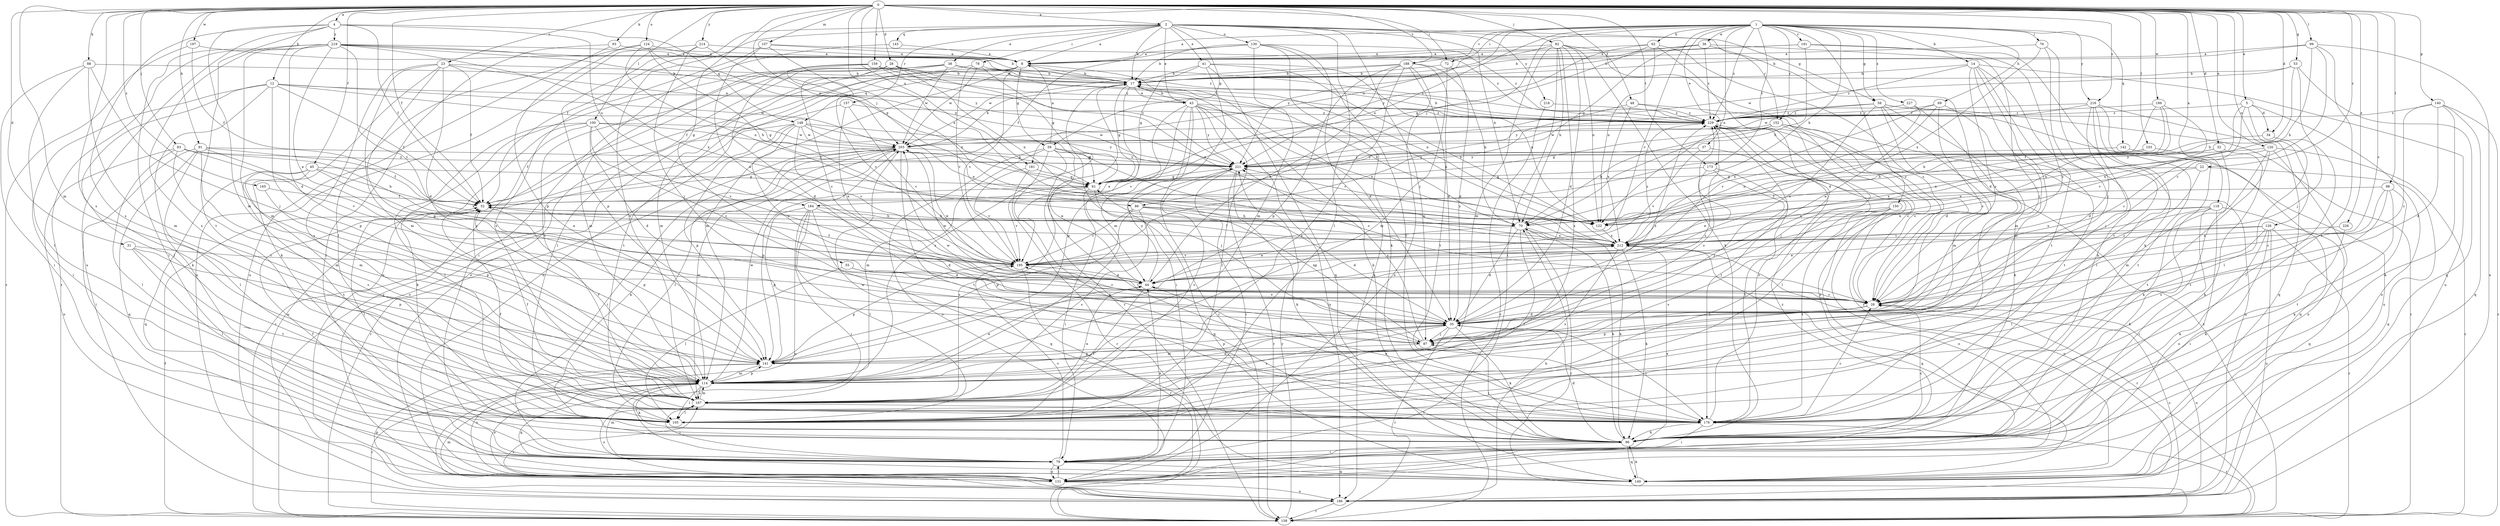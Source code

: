 strict digraph  {
0;
1;
2;
4;
5;
8;
12;
14;
17;
22;
23;
26;
28;
31;
32;
34;
35;
36;
37;
38;
41;
43;
44;
45;
48;
52;
53;
55;
58;
59;
61;
62;
69;
70;
72;
76;
78;
79;
82;
83;
86;
87;
88;
91;
93;
96;
98;
99;
100;
103;
105;
107;
114;
118;
120;
122;
124;
126;
130;
131;
140;
141;
142;
143;
148;
149;
150;
152;
157;
158;
159;
165;
167;
173;
176;
181;
184;
186;
188;
191;
195;
197;
199;
203;
212;
214;
216;
218;
219;
221;
226;
227;
229;
0 -> 2  [label=a];
0 -> 4  [label=a];
0 -> 5  [label=a];
0 -> 12  [label=b];
0 -> 22  [label=c];
0 -> 23  [label=c];
0 -> 26  [label=c];
0 -> 28  [label=d];
0 -> 31  [label=d];
0 -> 32  [label=d];
0 -> 34  [label=d];
0 -> 45  [label=f];
0 -> 48  [label=f];
0 -> 52  [label=f];
0 -> 53  [label=g];
0 -> 55  [label=g];
0 -> 72  [label=i];
0 -> 82  [label=j];
0 -> 83  [label=j];
0 -> 86  [label=j];
0 -> 88  [label=k];
0 -> 91  [label=k];
0 -> 93  [label=k];
0 -> 98  [label=l];
0 -> 99  [label=l];
0 -> 100  [label=l];
0 -> 103  [label=l];
0 -> 107  [label=m];
0 -> 114  [label=m];
0 -> 118  [label=n];
0 -> 120  [label=n];
0 -> 124  [label=o];
0 -> 126  [label=o];
0 -> 140  [label=p];
0 -> 159  [label=s];
0 -> 165  [label=s];
0 -> 167  [label=s];
0 -> 173  [label=t];
0 -> 181  [label=u];
0 -> 188  [label=v];
0 -> 197  [label=w];
0 -> 199  [label=w];
0 -> 212  [label=x];
0 -> 214  [label=y];
0 -> 216  [label=y];
0 -> 226  [label=z];
1 -> 8  [label=a];
1 -> 14  [label=b];
1 -> 36  [label=e];
1 -> 37  [label=e];
1 -> 58  [label=g];
1 -> 62  [label=h];
1 -> 69  [label=h];
1 -> 70  [label=h];
1 -> 72  [label=i];
1 -> 76  [label=i];
1 -> 86  [label=j];
1 -> 122  [label=n];
1 -> 142  [label=q];
1 -> 150  [label=r];
1 -> 152  [label=r];
1 -> 173  [label=t];
1 -> 181  [label=u];
1 -> 184  [label=u];
1 -> 188  [label=v];
1 -> 191  [label=v];
1 -> 195  [label=v];
1 -> 216  [label=y];
1 -> 227  [label=z];
1 -> 229  [label=z];
2 -> 8  [label=a];
2 -> 17  [label=b];
2 -> 38  [label=e];
2 -> 41  [label=e];
2 -> 43  [label=e];
2 -> 52  [label=f];
2 -> 58  [label=g];
2 -> 59  [label=g];
2 -> 70  [label=h];
2 -> 78  [label=i];
2 -> 87  [label=j];
2 -> 105  [label=l];
2 -> 130  [label=o];
2 -> 143  [label=q];
2 -> 152  [label=r];
2 -> 157  [label=r];
2 -> 167  [label=s];
2 -> 218  [label=y];
4 -> 52  [label=f];
4 -> 114  [label=m];
4 -> 148  [label=q];
4 -> 167  [label=s];
4 -> 176  [label=t];
4 -> 184  [label=u];
4 -> 186  [label=u];
4 -> 219  [label=y];
5 -> 26  [label=c];
5 -> 34  [label=d];
5 -> 105  [label=l];
5 -> 131  [label=o];
5 -> 212  [label=x];
5 -> 229  [label=z];
8 -> 17  [label=b];
8 -> 35  [label=d];
8 -> 52  [label=f];
8 -> 59  [label=g];
8 -> 114  [label=m];
8 -> 131  [label=o];
8 -> 148  [label=q];
8 -> 195  [label=v];
12 -> 43  [label=e];
12 -> 52  [label=f];
12 -> 61  [label=g];
12 -> 79  [label=i];
12 -> 96  [label=k];
12 -> 105  [label=l];
12 -> 141  [label=p];
12 -> 203  [label=w];
14 -> 17  [label=b];
14 -> 26  [label=c];
14 -> 96  [label=k];
14 -> 114  [label=m];
14 -> 167  [label=s];
14 -> 176  [label=t];
14 -> 186  [label=u];
14 -> 229  [label=z];
17 -> 43  [label=e];
17 -> 44  [label=e];
17 -> 61  [label=g];
17 -> 96  [label=k];
17 -> 158  [label=r];
17 -> 167  [label=s];
22 -> 26  [label=c];
22 -> 61  [label=g];
22 -> 122  [label=n];
22 -> 149  [label=q];
23 -> 17  [label=b];
23 -> 35  [label=d];
23 -> 52  [label=f];
23 -> 96  [label=k];
23 -> 114  [label=m];
23 -> 141  [label=p];
23 -> 167  [label=s];
23 -> 221  [label=y];
26 -> 35  [label=d];
26 -> 141  [label=p];
26 -> 186  [label=u];
26 -> 203  [label=w];
28 -> 17  [label=b];
28 -> 26  [label=c];
28 -> 122  [label=n];
28 -> 131  [label=o];
28 -> 167  [label=s];
28 -> 221  [label=y];
28 -> 229  [label=z];
31 -> 105  [label=l];
31 -> 141  [label=p];
31 -> 176  [label=t];
31 -> 195  [label=v];
32 -> 96  [label=k];
32 -> 176  [label=t];
32 -> 212  [label=x];
32 -> 221  [label=y];
34 -> 70  [label=h];
34 -> 105  [label=l];
35 -> 87  [label=j];
35 -> 96  [label=k];
35 -> 114  [label=m];
35 -> 141  [label=p];
35 -> 158  [label=r];
35 -> 167  [label=s];
35 -> 176  [label=t];
35 -> 195  [label=v];
35 -> 229  [label=z];
36 -> 8  [label=a];
36 -> 17  [label=b];
36 -> 35  [label=d];
36 -> 61  [label=g];
36 -> 87  [label=j];
36 -> 229  [label=z];
37 -> 105  [label=l];
37 -> 195  [label=v];
37 -> 221  [label=y];
38 -> 17  [label=b];
38 -> 105  [label=l];
38 -> 114  [label=m];
38 -> 122  [label=n];
38 -> 131  [label=o];
38 -> 158  [label=r];
38 -> 203  [label=w];
38 -> 229  [label=z];
41 -> 17  [label=b];
41 -> 61  [label=g];
41 -> 114  [label=m];
41 -> 122  [label=n];
41 -> 149  [label=q];
41 -> 212  [label=x];
43 -> 17  [label=b];
43 -> 79  [label=i];
43 -> 105  [label=l];
43 -> 122  [label=n];
43 -> 141  [label=p];
43 -> 158  [label=r];
43 -> 186  [label=u];
43 -> 195  [label=v];
43 -> 212  [label=x];
43 -> 221  [label=y];
43 -> 229  [label=z];
44 -> 26  [label=c];
44 -> 105  [label=l];
44 -> 203  [label=w];
44 -> 212  [label=x];
44 -> 221  [label=y];
45 -> 44  [label=e];
45 -> 61  [label=g];
45 -> 149  [label=q];
45 -> 167  [label=s];
45 -> 176  [label=t];
45 -> 212  [label=x];
48 -> 131  [label=o];
48 -> 195  [label=v];
48 -> 212  [label=x];
48 -> 229  [label=z];
52 -> 70  [label=h];
52 -> 105  [label=l];
52 -> 141  [label=p];
53 -> 17  [label=b];
53 -> 70  [label=h];
53 -> 87  [label=j];
53 -> 149  [label=q];
53 -> 203  [label=w];
55 -> 26  [label=c];
55 -> 44  [label=e];
55 -> 105  [label=l];
58 -> 35  [label=d];
58 -> 44  [label=e];
58 -> 96  [label=k];
58 -> 114  [label=m];
58 -> 158  [label=r];
58 -> 186  [label=u];
58 -> 221  [label=y];
58 -> 229  [label=z];
59 -> 8  [label=a];
59 -> 26  [label=c];
59 -> 44  [label=e];
59 -> 87  [label=j];
59 -> 96  [label=k];
59 -> 114  [label=m];
59 -> 131  [label=o];
59 -> 176  [label=t];
59 -> 221  [label=y];
61 -> 52  [label=f];
61 -> 79  [label=i];
61 -> 149  [label=q];
61 -> 167  [label=s];
61 -> 195  [label=v];
62 -> 8  [label=a];
62 -> 26  [label=c];
62 -> 35  [label=d];
62 -> 61  [label=g];
62 -> 122  [label=n];
62 -> 221  [label=y];
69 -> 26  [label=c];
69 -> 44  [label=e];
69 -> 176  [label=t];
69 -> 212  [label=x];
69 -> 229  [label=z];
70 -> 17  [label=b];
70 -> 35  [label=d];
70 -> 44  [label=e];
70 -> 96  [label=k];
70 -> 105  [label=l];
70 -> 158  [label=r];
70 -> 212  [label=x];
72 -> 17  [label=b];
72 -> 35  [label=d];
72 -> 114  [label=m];
76 -> 8  [label=a];
76 -> 87  [label=j];
76 -> 176  [label=t];
76 -> 212  [label=x];
78 -> 17  [label=b];
78 -> 176  [label=t];
78 -> 195  [label=v];
78 -> 203  [label=w];
78 -> 212  [label=x];
79 -> 44  [label=e];
79 -> 52  [label=f];
79 -> 114  [label=m];
79 -> 131  [label=o];
79 -> 149  [label=q];
79 -> 195  [label=v];
79 -> 212  [label=x];
82 -> 8  [label=a];
82 -> 26  [label=c];
82 -> 35  [label=d];
82 -> 70  [label=h];
82 -> 79  [label=i];
82 -> 96  [label=k];
82 -> 114  [label=m];
82 -> 122  [label=n];
82 -> 167  [label=s];
82 -> 221  [label=y];
83 -> 70  [label=h];
83 -> 105  [label=l];
83 -> 114  [label=m];
83 -> 131  [label=o];
83 -> 195  [label=v];
83 -> 221  [label=y];
86 -> 35  [label=d];
86 -> 70  [label=h];
86 -> 122  [label=n];
86 -> 141  [label=p];
86 -> 167  [label=s];
86 -> 195  [label=v];
87 -> 61  [label=g];
87 -> 141  [label=p];
87 -> 203  [label=w];
87 -> 221  [label=y];
87 -> 229  [label=z];
88 -> 17  [label=b];
88 -> 79  [label=i];
88 -> 87  [label=j];
88 -> 105  [label=l];
88 -> 114  [label=m];
91 -> 26  [label=c];
91 -> 52  [label=f];
91 -> 79  [label=i];
91 -> 105  [label=l];
91 -> 114  [label=m];
91 -> 149  [label=q];
91 -> 221  [label=y];
93 -> 8  [label=a];
93 -> 79  [label=i];
93 -> 186  [label=u];
96 -> 26  [label=c];
96 -> 35  [label=d];
96 -> 70  [label=h];
96 -> 79  [label=i];
96 -> 87  [label=j];
96 -> 149  [label=q];
98 -> 26  [label=c];
98 -> 52  [label=f];
98 -> 96  [label=k];
98 -> 167  [label=s];
98 -> 176  [label=t];
99 -> 8  [label=a];
99 -> 17  [label=b];
99 -> 26  [label=c];
99 -> 70  [label=h];
99 -> 176  [label=t];
99 -> 186  [label=u];
100 -> 26  [label=c];
100 -> 35  [label=d];
100 -> 52  [label=f];
100 -> 61  [label=g];
100 -> 96  [label=k];
100 -> 105  [label=l];
100 -> 195  [label=v];
100 -> 203  [label=w];
103 -> 122  [label=n];
103 -> 149  [label=q];
103 -> 221  [label=y];
107 -> 8  [label=a];
107 -> 44  [label=e];
107 -> 167  [label=s];
107 -> 212  [label=x];
107 -> 229  [label=z];
114 -> 35  [label=d];
114 -> 44  [label=e];
114 -> 52  [label=f];
114 -> 96  [label=k];
114 -> 105  [label=l];
114 -> 131  [label=o];
114 -> 141  [label=p];
114 -> 149  [label=q];
114 -> 158  [label=r];
114 -> 167  [label=s];
114 -> 203  [label=w];
118 -> 79  [label=i];
118 -> 96  [label=k];
118 -> 122  [label=n];
118 -> 131  [label=o];
118 -> 149  [label=q];
118 -> 195  [label=v];
118 -> 212  [label=x];
120 -> 114  [label=m];
120 -> 122  [label=n];
120 -> 131  [label=o];
120 -> 158  [label=r];
120 -> 176  [label=t];
120 -> 221  [label=y];
122 -> 212  [label=x];
124 -> 8  [label=a];
124 -> 61  [label=g];
124 -> 70  [label=h];
124 -> 105  [label=l];
124 -> 122  [label=n];
124 -> 141  [label=p];
126 -> 44  [label=e];
126 -> 79  [label=i];
126 -> 96  [label=k];
126 -> 105  [label=l];
126 -> 158  [label=r];
126 -> 186  [label=u];
126 -> 212  [label=x];
130 -> 8  [label=a];
130 -> 17  [label=b];
130 -> 52  [label=f];
130 -> 96  [label=k];
130 -> 114  [label=m];
130 -> 176  [label=t];
130 -> 186  [label=u];
130 -> 229  [label=z];
131 -> 79  [label=i];
131 -> 167  [label=s];
131 -> 186  [label=u];
131 -> 229  [label=z];
140 -> 26  [label=c];
140 -> 35  [label=d];
140 -> 96  [label=k];
140 -> 149  [label=q];
140 -> 158  [label=r];
140 -> 229  [label=z];
141 -> 114  [label=m];
141 -> 131  [label=o];
141 -> 229  [label=z];
142 -> 96  [label=k];
142 -> 221  [label=y];
143 -> 8  [label=a];
143 -> 79  [label=i];
148 -> 26  [label=c];
148 -> 61  [label=g];
148 -> 122  [label=n];
148 -> 141  [label=p];
148 -> 158  [label=r];
148 -> 186  [label=u];
148 -> 195  [label=v];
148 -> 203  [label=w];
148 -> 221  [label=y];
149 -> 96  [label=k];
149 -> 229  [label=z];
150 -> 105  [label=l];
150 -> 122  [label=n];
150 -> 131  [label=o];
150 -> 167  [label=s];
150 -> 176  [label=t];
150 -> 186  [label=u];
152 -> 26  [label=c];
152 -> 61  [label=g];
152 -> 70  [label=h];
152 -> 87  [label=j];
152 -> 186  [label=u];
152 -> 203  [label=w];
157 -> 44  [label=e];
157 -> 131  [label=o];
157 -> 195  [label=v];
157 -> 229  [label=z];
158 -> 52  [label=f];
158 -> 221  [label=y];
158 -> 229  [label=z];
159 -> 17  [label=b];
159 -> 35  [label=d];
159 -> 61  [label=g];
159 -> 114  [label=m];
159 -> 195  [label=v];
159 -> 229  [label=z];
165 -> 52  [label=f];
165 -> 141  [label=p];
167 -> 44  [label=e];
167 -> 52  [label=f];
167 -> 79  [label=i];
167 -> 105  [label=l];
167 -> 114  [label=m];
167 -> 176  [label=t];
167 -> 203  [label=w];
173 -> 44  [label=e];
173 -> 61  [label=g];
173 -> 87  [label=j];
173 -> 176  [label=t];
176 -> 26  [label=c];
176 -> 44  [label=e];
176 -> 52  [label=f];
176 -> 79  [label=i];
176 -> 96  [label=k];
176 -> 158  [label=r];
176 -> 203  [label=w];
176 -> 229  [label=z];
181 -> 61  [label=g];
181 -> 158  [label=r];
181 -> 195  [label=v];
184 -> 35  [label=d];
184 -> 70  [label=h];
184 -> 79  [label=i];
184 -> 105  [label=l];
184 -> 141  [label=p];
184 -> 149  [label=q];
184 -> 186  [label=u];
186 -> 26  [label=c];
186 -> 70  [label=h];
186 -> 114  [label=m];
186 -> 141  [label=p];
186 -> 158  [label=r];
186 -> 167  [label=s];
188 -> 17  [label=b];
188 -> 35  [label=d];
188 -> 44  [label=e];
188 -> 70  [label=h];
188 -> 131  [label=o];
188 -> 141  [label=p];
188 -> 167  [label=s];
188 -> 176  [label=t];
188 -> 203  [label=w];
191 -> 8  [label=a];
191 -> 17  [label=b];
191 -> 26  [label=c];
191 -> 70  [label=h];
191 -> 96  [label=k];
195 -> 44  [label=e];
195 -> 52  [label=f];
195 -> 141  [label=p];
195 -> 158  [label=r];
197 -> 8  [label=a];
197 -> 52  [label=f];
197 -> 158  [label=r];
199 -> 52  [label=f];
199 -> 70  [label=h];
199 -> 195  [label=v];
199 -> 212  [label=x];
199 -> 229  [label=z];
203 -> 17  [label=b];
203 -> 79  [label=i];
203 -> 96  [label=k];
203 -> 105  [label=l];
203 -> 141  [label=p];
203 -> 158  [label=r];
203 -> 176  [label=t];
203 -> 221  [label=y];
212 -> 52  [label=f];
212 -> 96  [label=k];
212 -> 149  [label=q];
212 -> 158  [label=r];
212 -> 167  [label=s];
212 -> 195  [label=v];
212 -> 221  [label=y];
212 -> 229  [label=z];
214 -> 8  [label=a];
214 -> 87  [label=j];
214 -> 141  [label=p];
214 -> 186  [label=u];
214 -> 203  [label=w];
216 -> 35  [label=d];
216 -> 87  [label=j];
216 -> 105  [label=l];
216 -> 149  [label=q];
216 -> 176  [label=t];
216 -> 203  [label=w];
216 -> 229  [label=z];
218 -> 158  [label=r];
218 -> 229  [label=z];
219 -> 8  [label=a];
219 -> 17  [label=b];
219 -> 35  [label=d];
219 -> 44  [label=e];
219 -> 79  [label=i];
219 -> 114  [label=m];
219 -> 158  [label=r];
219 -> 167  [label=s];
219 -> 195  [label=v];
219 -> 212  [label=x];
219 -> 221  [label=y];
219 -> 229  [label=z];
221 -> 61  [label=g];
221 -> 79  [label=i];
221 -> 96  [label=k];
221 -> 158  [label=r];
221 -> 167  [label=s];
226 -> 96  [label=k];
226 -> 212  [label=x];
227 -> 105  [label=l];
227 -> 195  [label=v];
227 -> 229  [label=z];
229 -> 17  [label=b];
229 -> 26  [label=c];
229 -> 176  [label=t];
229 -> 203  [label=w];
}
